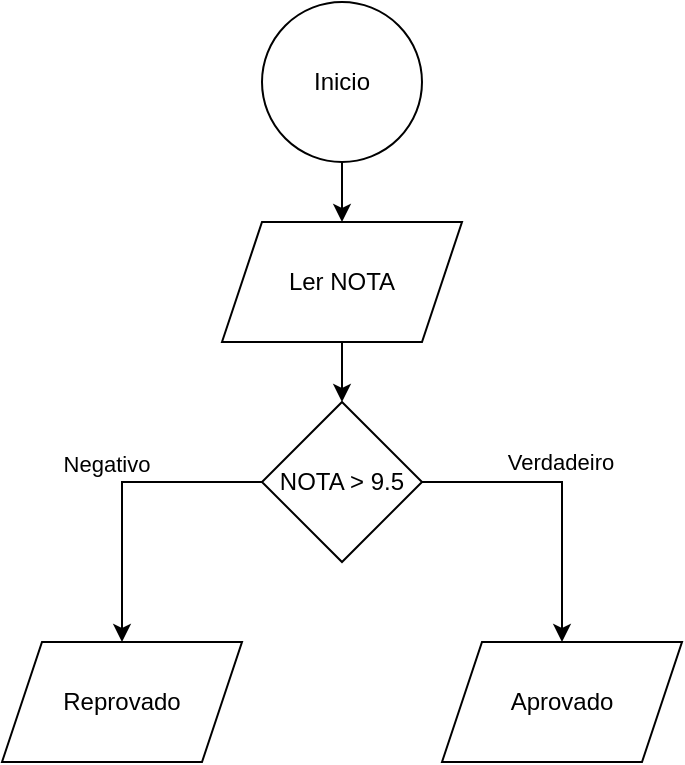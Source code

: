 <mxfile version="24.8.1">
  <diagram name="Página-1" id="-HwXhpEjH_lIoxtFwM0N">
    <mxGraphModel dx="1050" dy="557" grid="1" gridSize="10" guides="1" tooltips="1" connect="1" arrows="1" fold="1" page="1" pageScale="1" pageWidth="827" pageHeight="1169" math="0" shadow="0">
      <root>
        <mxCell id="0" />
        <mxCell id="1" parent="0" />
        <mxCell id="py81MOZw6qJNfTD3wDOZ-10" style="edgeStyle=orthogonalEdgeStyle;rounded=0;orthogonalLoop=1;jettySize=auto;html=1;entryX=0.5;entryY=0;entryDx=0;entryDy=0;" parent="1" source="py81MOZw6qJNfTD3wDOZ-1" target="py81MOZw6qJNfTD3wDOZ-3" edge="1">
          <mxGeometry relative="1" as="geometry" />
        </mxCell>
        <mxCell id="py81MOZw6qJNfTD3wDOZ-1" value="Inicio" style="ellipse;whiteSpace=wrap;html=1;aspect=fixed;" parent="1" vertex="1">
          <mxGeometry x="360" y="80" width="80" height="80" as="geometry" />
        </mxCell>
        <mxCell id="py81MOZw6qJNfTD3wDOZ-11" style="edgeStyle=orthogonalEdgeStyle;rounded=0;orthogonalLoop=1;jettySize=auto;html=1;" parent="1" source="py81MOZw6qJNfTD3wDOZ-3" target="py81MOZw6qJNfTD3wDOZ-4" edge="1">
          <mxGeometry relative="1" as="geometry" />
        </mxCell>
        <mxCell id="py81MOZw6qJNfTD3wDOZ-3" value="Ler NOTA" style="shape=parallelogram;perimeter=parallelogramPerimeter;whiteSpace=wrap;html=1;fixedSize=1;" parent="1" vertex="1">
          <mxGeometry x="340" y="190" width="120" height="60" as="geometry" />
        </mxCell>
        <mxCell id="py81MOZw6qJNfTD3wDOZ-5" style="edgeStyle=orthogonalEdgeStyle;rounded=0;orthogonalLoop=1;jettySize=auto;html=1;" parent="1" source="py81MOZw6qJNfTD3wDOZ-4" target="py81MOZw6qJNfTD3wDOZ-12" edge="1">
          <mxGeometry relative="1" as="geometry">
            <mxPoint x="570" y="320" as="targetPoint" />
          </mxGeometry>
        </mxCell>
        <mxCell id="py81MOZw6qJNfTD3wDOZ-7" value="Verdadeiro" style="edgeLabel;html=1;align=center;verticalAlign=middle;resizable=0;points=[];" parent="py81MOZw6qJNfTD3wDOZ-5" vertex="1" connectable="0">
          <mxGeometry x="-0.111" relative="1" as="geometry">
            <mxPoint x="2" y="-10" as="offset" />
          </mxGeometry>
        </mxCell>
        <mxCell id="py81MOZw6qJNfTD3wDOZ-8" style="edgeStyle=orthogonalEdgeStyle;rounded=0;orthogonalLoop=1;jettySize=auto;html=1;" parent="1" source="py81MOZw6qJNfTD3wDOZ-4" target="py81MOZw6qJNfTD3wDOZ-13" edge="1">
          <mxGeometry relative="1" as="geometry">
            <mxPoint x="230" y="320" as="targetPoint" />
          </mxGeometry>
        </mxCell>
        <mxCell id="py81MOZw6qJNfTD3wDOZ-9" value="Negativo" style="edgeLabel;html=1;align=center;verticalAlign=middle;resizable=0;points=[];" parent="py81MOZw6qJNfTD3wDOZ-8" vertex="1" connectable="0">
          <mxGeometry x="-0.05" y="-8" relative="1" as="geometry">
            <mxPoint y="-11" as="offset" />
          </mxGeometry>
        </mxCell>
        <mxCell id="py81MOZw6qJNfTD3wDOZ-4" value="NOTA &amp;gt; 9.5" style="rhombus;whiteSpace=wrap;html=1;" parent="1" vertex="1">
          <mxGeometry x="360" y="280" width="80" height="80" as="geometry" />
        </mxCell>
        <mxCell id="py81MOZw6qJNfTD3wDOZ-12" value="Aprovado" style="shape=parallelogram;perimeter=parallelogramPerimeter;whiteSpace=wrap;html=1;fixedSize=1;" parent="1" vertex="1">
          <mxGeometry x="450" y="400" width="120" height="60" as="geometry" />
        </mxCell>
        <mxCell id="py81MOZw6qJNfTD3wDOZ-13" value="Reprovado" style="shape=parallelogram;perimeter=parallelogramPerimeter;whiteSpace=wrap;html=1;fixedSize=1;" parent="1" vertex="1">
          <mxGeometry x="230" y="400" width="120" height="60" as="geometry" />
        </mxCell>
      </root>
    </mxGraphModel>
  </diagram>
</mxfile>
